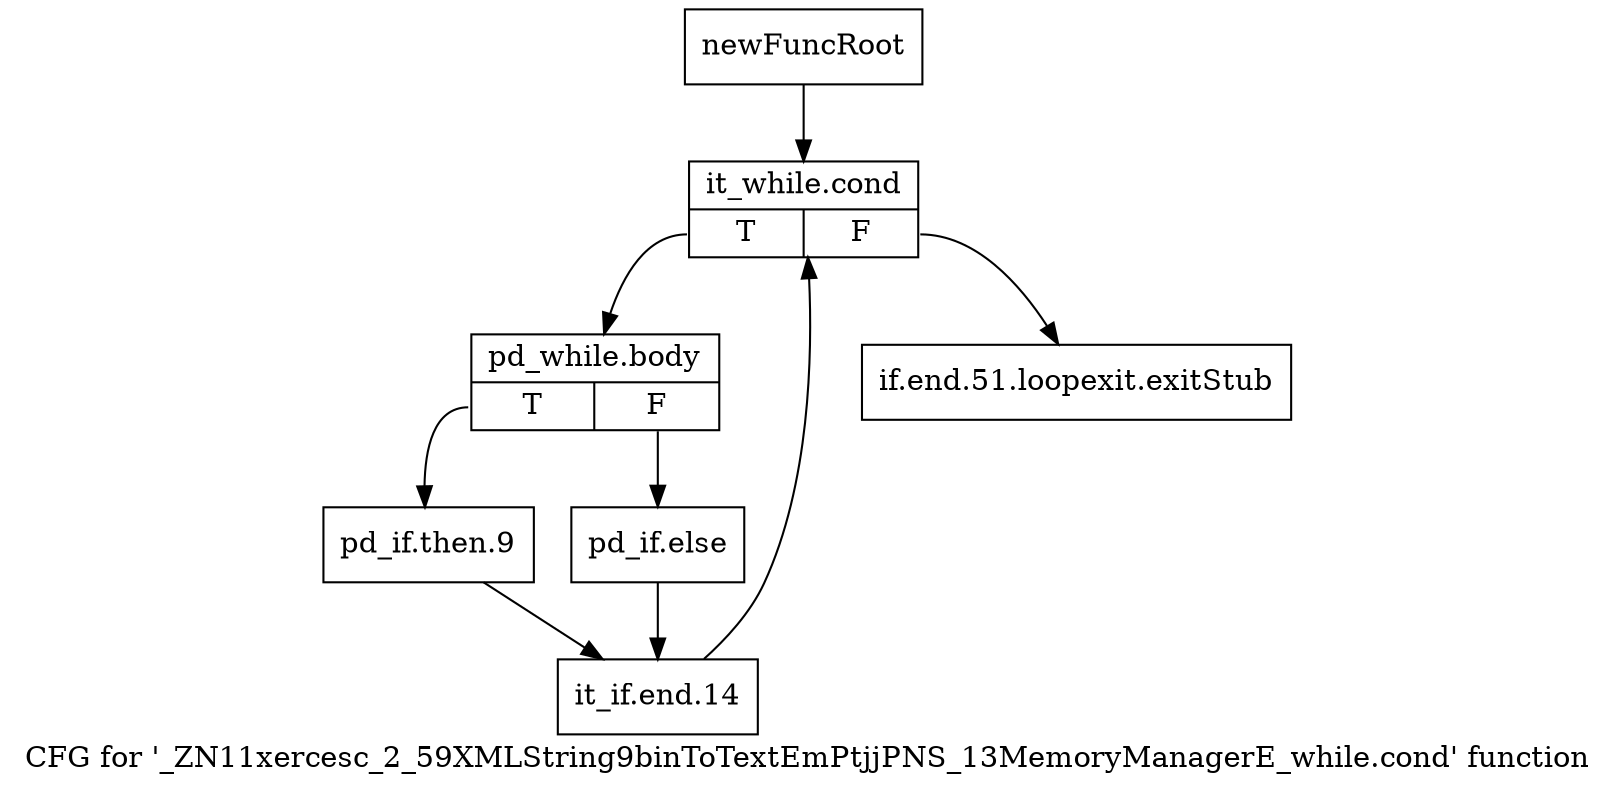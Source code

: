 digraph "CFG for '_ZN11xercesc_2_59XMLString9binToTextEmPtjjPNS_13MemoryManagerE_while.cond' function" {
	label="CFG for '_ZN11xercesc_2_59XMLString9binToTextEmPtjjPNS_13MemoryManagerE_while.cond' function";

	Node0x9b5b1e0 [shape=record,label="{newFuncRoot}"];
	Node0x9b5b1e0 -> Node0x9b5b280;
	Node0x9b5b230 [shape=record,label="{if.end.51.loopexit.exitStub}"];
	Node0x9b5b280 [shape=record,label="{it_while.cond|{<s0>T|<s1>F}}"];
	Node0x9b5b280:s0 -> Node0x9b5b2d0;
	Node0x9b5b280:s1 -> Node0x9b5b230;
	Node0x9b5b2d0 [shape=record,label="{pd_while.body|{<s0>T|<s1>F}}"];
	Node0x9b5b2d0:s0 -> Node0x9b5b370;
	Node0x9b5b2d0:s1 -> Node0x9b5b320;
	Node0x9b5b320 [shape=record,label="{pd_if.else}"];
	Node0x9b5b320 -> Node0x9b5b3c0;
	Node0x9b5b370 [shape=record,label="{pd_if.then.9}"];
	Node0x9b5b370 -> Node0x9b5b3c0;
	Node0x9b5b3c0 [shape=record,label="{it_if.end.14}"];
	Node0x9b5b3c0 -> Node0x9b5b280;
}
